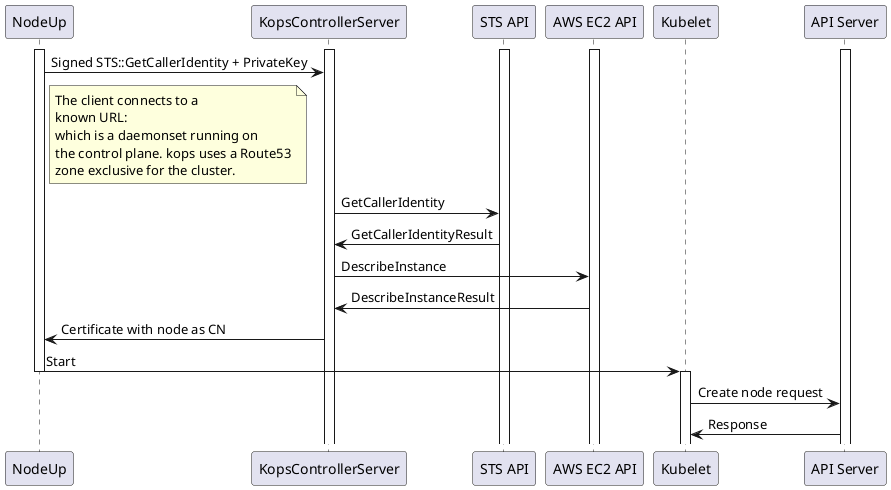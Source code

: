 @startuml kops-bootstrap
participant NodeUp
participant KopsControllerServer
participant "STS API"
participant "AWS EC2 API"
participant Kubelet
participant "API Server"
activate NodeUp
activate "KopsControllerServer"
activate "STS API"
activate "AWS EC2 API"
activate "API Server"
NodeUp -> "KopsControllerServer": Signed STS::GetCallerIdentity + PrivateKey
note right of NodeUp
The client connects to a
known URL:
which is a daemonset running on
the control plane. kops uses a Route53
zone exclusive for the cluster.
end note
"KopsControllerServer" -> "STS API": GetCallerIdentity
"STS API" -> KopsControllerServer: GetCallerIdentityResult
"KopsControllerServer" -> "AWS EC2 API": DescribeInstance
"AWS EC2 API" -> "KopsControllerServer": DescribeInstanceResult
"KopsControllerServer" -> "NodeUp": Certificate with node as CN
"NodeUp" -> Kubelet: Start
deactivate NodeUp
activate Kubelet
"Kubelet" -> "API Server": Create node request
"API Server" -> Kubelet: Response
@enduml
